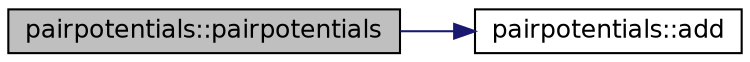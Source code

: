 digraph "pairpotentials::pairpotentials"
{
 // INTERACTIVE_SVG=YES
 // LATEX_PDF_SIZE
  bgcolor="transparent";
  edge [fontname="Helvetica",fontsize="12",labelfontname="Helvetica",labelfontsize="12"];
  node [fontname="Helvetica",fontsize="12",shape=record];
  rankdir="LR";
  Node1 [label="pairpotentials::pairpotentials",height=0.2,width=0.4,color="black", fillcolor="grey75", style="filled", fontcolor="black",tooltip="Constructor."];
  Node1 -> Node2 [color="midnightblue",fontsize="12",style="solid",fontname="Helvetica"];
  Node2 [label="pairpotentials::add",height=0.2,width=0.4,color="black",URL="$structpairpotentials_a41a8b85ded4ddaf1896a5d3de69402b8.html#a41a8b85ded4ddaf1896a5d3de69402b8",tooltip="Add a potentials."];
}
